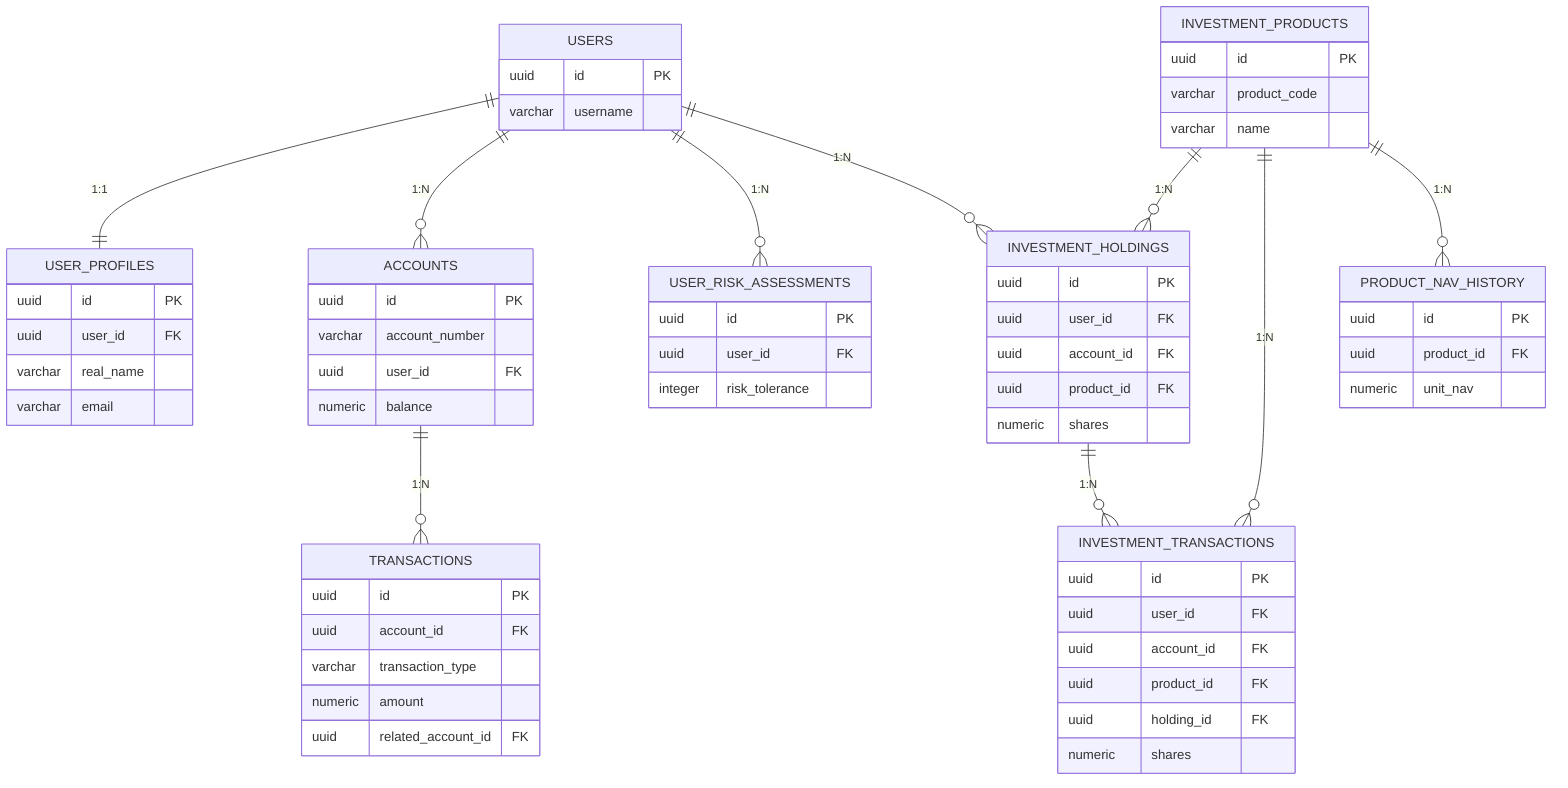erDiagram

    %% 用户管理模块
    USERS {
        uuid id PK
        varchar username
    }
    USER_PROFILES {
        uuid id PK
        uuid user_id FK
        varchar real_name
        varchar email
    }
    USER_RISK_ASSESSMENTS {
        uuid id PK
        uuid user_id FK
        integer risk_tolerance
    }

    %% 账户管理模块
    ACCOUNTS {
        uuid id PK
        varchar account_number
        uuid user_id FK
        numeric balance
    }
    TRANSACTIONS {
        uuid id PK
        uuid account_id FK
        varchar transaction_type
        numeric amount
        uuid related_account_id FK
    }

    %% 投资理财模块
    INVESTMENT_PRODUCTS {
        uuid id PK
        varchar product_code
        varchar name
    }
    INVESTMENT_HOLDINGS {
        uuid id PK
        uuid user_id FK
        uuid account_id FK
        uuid product_id FK
        numeric shares
    }
    INVESTMENT_TRANSACTIONS {
        uuid id PK
        uuid user_id FK
        uuid account_id FK
        uuid product_id FK
        uuid holding_id FK
        numeric shares
    }
    PRODUCT_NAV_HISTORY {
        uuid id PK
        uuid product_id FK
        numeric unit_nav
    }

    %% 关系定义
    USERS ||--|| USER_PROFILES : "1:1"
    USERS ||--o{ ACCOUNTS : "1:N"
    USERS ||--o{ USER_RISK_ASSESSMENTS : "1:N"
    ACCOUNTS ||--o{ TRANSACTIONS : "1:N"
    USERS ||--o{ INVESTMENT_HOLDINGS : "1:N"
    INVESTMENT_PRODUCTS ||--o{ INVESTMENT_HOLDINGS : "1:N"
    INVESTMENT_PRODUCTS ||--o{ INVESTMENT_TRANSACTIONS : "1:N"
    INVESTMENT_PRODUCTS ||--o{ PRODUCT_NAV_HISTORY : "1:N"
    INVESTMENT_HOLDINGS ||--o{ INVESTMENT_TRANSACTIONS : "1:N"